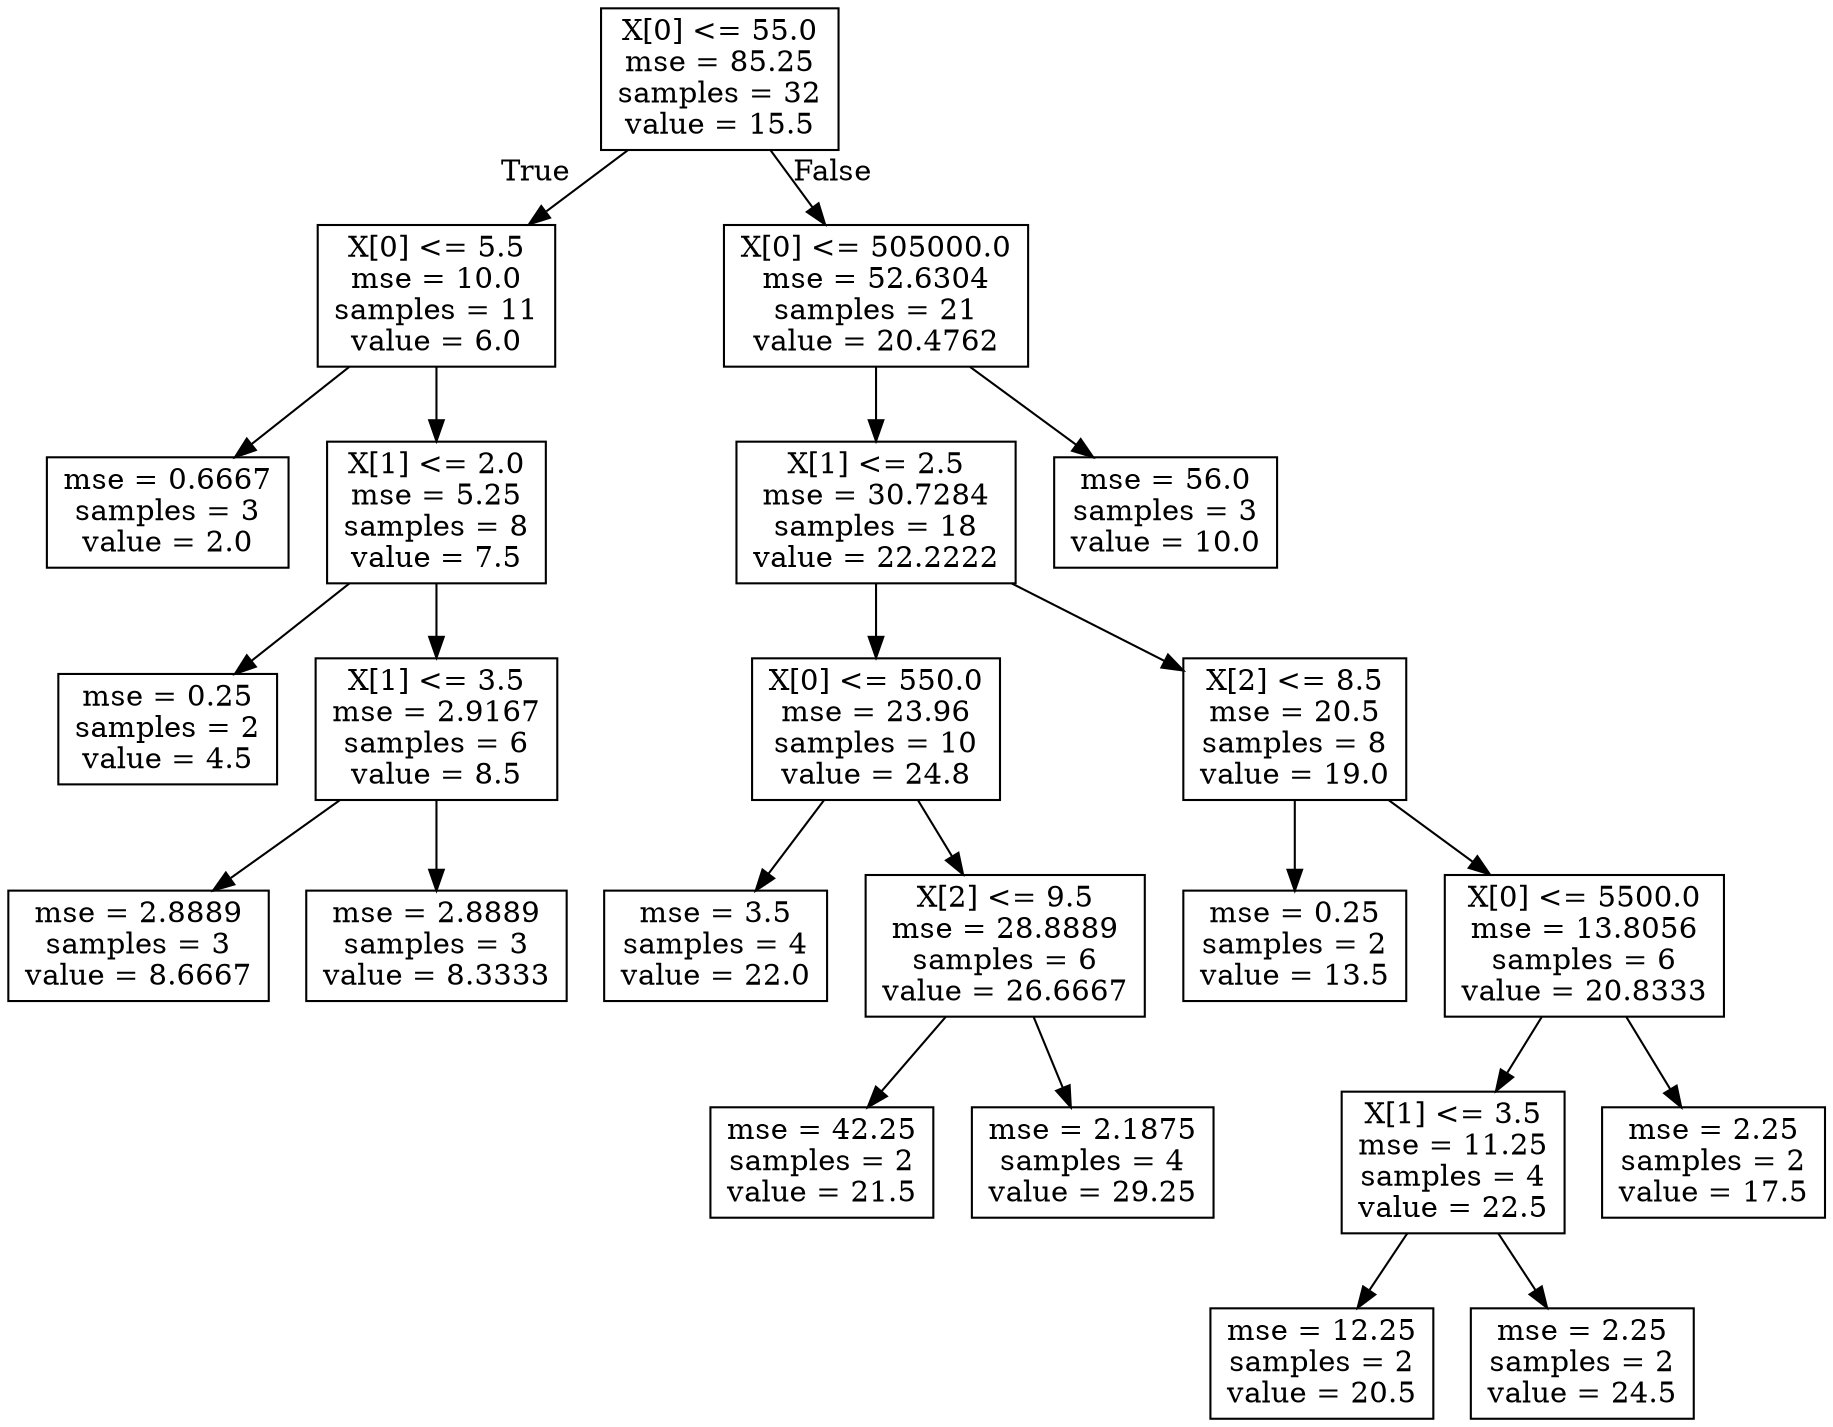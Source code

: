 digraph Tree {
node [shape=box] ;
0 [label="X[0] <= 55.0\nmse = 85.25\nsamples = 32\nvalue = 15.5"] ;
1 [label="X[0] <= 5.5\nmse = 10.0\nsamples = 11\nvalue = 6.0"] ;
0 -> 1 [labeldistance=2.5, labelangle=45, headlabel="True"] ;
2 [label="mse = 0.6667\nsamples = 3\nvalue = 2.0"] ;
1 -> 2 ;
3 [label="X[1] <= 2.0\nmse = 5.25\nsamples = 8\nvalue = 7.5"] ;
1 -> 3 ;
4 [label="mse = 0.25\nsamples = 2\nvalue = 4.5"] ;
3 -> 4 ;
5 [label="X[1] <= 3.5\nmse = 2.9167\nsamples = 6\nvalue = 8.5"] ;
3 -> 5 ;
6 [label="mse = 2.8889\nsamples = 3\nvalue = 8.6667"] ;
5 -> 6 ;
7 [label="mse = 2.8889\nsamples = 3\nvalue = 8.3333"] ;
5 -> 7 ;
8 [label="X[0] <= 505000.0\nmse = 52.6304\nsamples = 21\nvalue = 20.4762"] ;
0 -> 8 [labeldistance=2.5, labelangle=-45, headlabel="False"] ;
9 [label="X[1] <= 2.5\nmse = 30.7284\nsamples = 18\nvalue = 22.2222"] ;
8 -> 9 ;
10 [label="X[0] <= 550.0\nmse = 23.96\nsamples = 10\nvalue = 24.8"] ;
9 -> 10 ;
11 [label="mse = 3.5\nsamples = 4\nvalue = 22.0"] ;
10 -> 11 ;
12 [label="X[2] <= 9.5\nmse = 28.8889\nsamples = 6\nvalue = 26.6667"] ;
10 -> 12 ;
13 [label="mse = 42.25\nsamples = 2\nvalue = 21.5"] ;
12 -> 13 ;
14 [label="mse = 2.1875\nsamples = 4\nvalue = 29.25"] ;
12 -> 14 ;
15 [label="X[2] <= 8.5\nmse = 20.5\nsamples = 8\nvalue = 19.0"] ;
9 -> 15 ;
16 [label="mse = 0.25\nsamples = 2\nvalue = 13.5"] ;
15 -> 16 ;
17 [label="X[0] <= 5500.0\nmse = 13.8056\nsamples = 6\nvalue = 20.8333"] ;
15 -> 17 ;
18 [label="X[1] <= 3.5\nmse = 11.25\nsamples = 4\nvalue = 22.5"] ;
17 -> 18 ;
19 [label="mse = 12.25\nsamples = 2\nvalue = 20.5"] ;
18 -> 19 ;
20 [label="mse = 2.25\nsamples = 2\nvalue = 24.5"] ;
18 -> 20 ;
21 [label="mse = 2.25\nsamples = 2\nvalue = 17.5"] ;
17 -> 21 ;
22 [label="mse = 56.0\nsamples = 3\nvalue = 10.0"] ;
8 -> 22 ;
}